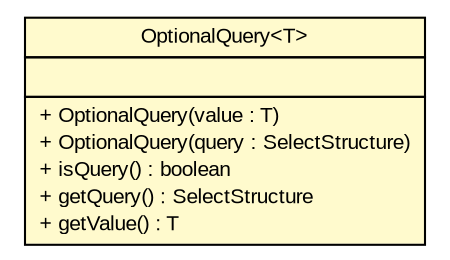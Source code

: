 #!/usr/local/bin/dot
#
# Class diagram 
# Generated by UMLGraph version R5_6 (http://www.umlgraph.org/)
#

digraph G {
	edge [fontname="arial",fontsize=10,labelfontname="arial",labelfontsize=10];
	node [fontname="arial",fontsize=10,shape=plaintext];
	nodesep=0.25;
	ranksep=0.5;
	// br.gov.to.sefaz.persistence.query.structure.domain.OptionalQuery<T>
	c716589 [label=<<table title="br.gov.to.sefaz.persistence.query.structure.domain.OptionalQuery" border="0" cellborder="1" cellspacing="0" cellpadding="2" port="p" bgcolor="lemonChiffon" href="./OptionalQuery.html">
		<tr><td><table border="0" cellspacing="0" cellpadding="1">
<tr><td align="center" balign="center"> OptionalQuery&lt;T&gt; </td></tr>
		</table></td></tr>
		<tr><td><table border="0" cellspacing="0" cellpadding="1">
<tr><td align="left" balign="left">  </td></tr>
		</table></td></tr>
		<tr><td><table border="0" cellspacing="0" cellpadding="1">
<tr><td align="left" balign="left"> + OptionalQuery(value : T) </td></tr>
<tr><td align="left" balign="left"> + OptionalQuery(query : SelectStructure) </td></tr>
<tr><td align="left" balign="left"> + isQuery() : boolean </td></tr>
<tr><td align="left" balign="left"> + getQuery() : SelectStructure </td></tr>
<tr><td align="left" balign="left"> + getValue() : T </td></tr>
		</table></td></tr>
		</table>>, URL="./OptionalQuery.html", fontname="arial", fontcolor="black", fontsize=10.0];
}


